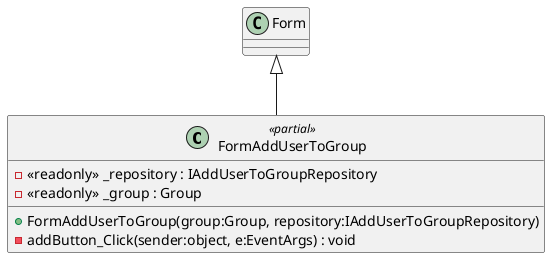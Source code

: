 @startuml
class FormAddUserToGroup <<partial>> {
    - <<readonly>> _repository : IAddUserToGroupRepository
    - <<readonly>> _group : Group
    + FormAddUserToGroup(group:Group, repository:IAddUserToGroupRepository)
    - addButton_Click(sender:object, e:EventArgs) : void
}
Form <|-- FormAddUserToGroup
@enduml
